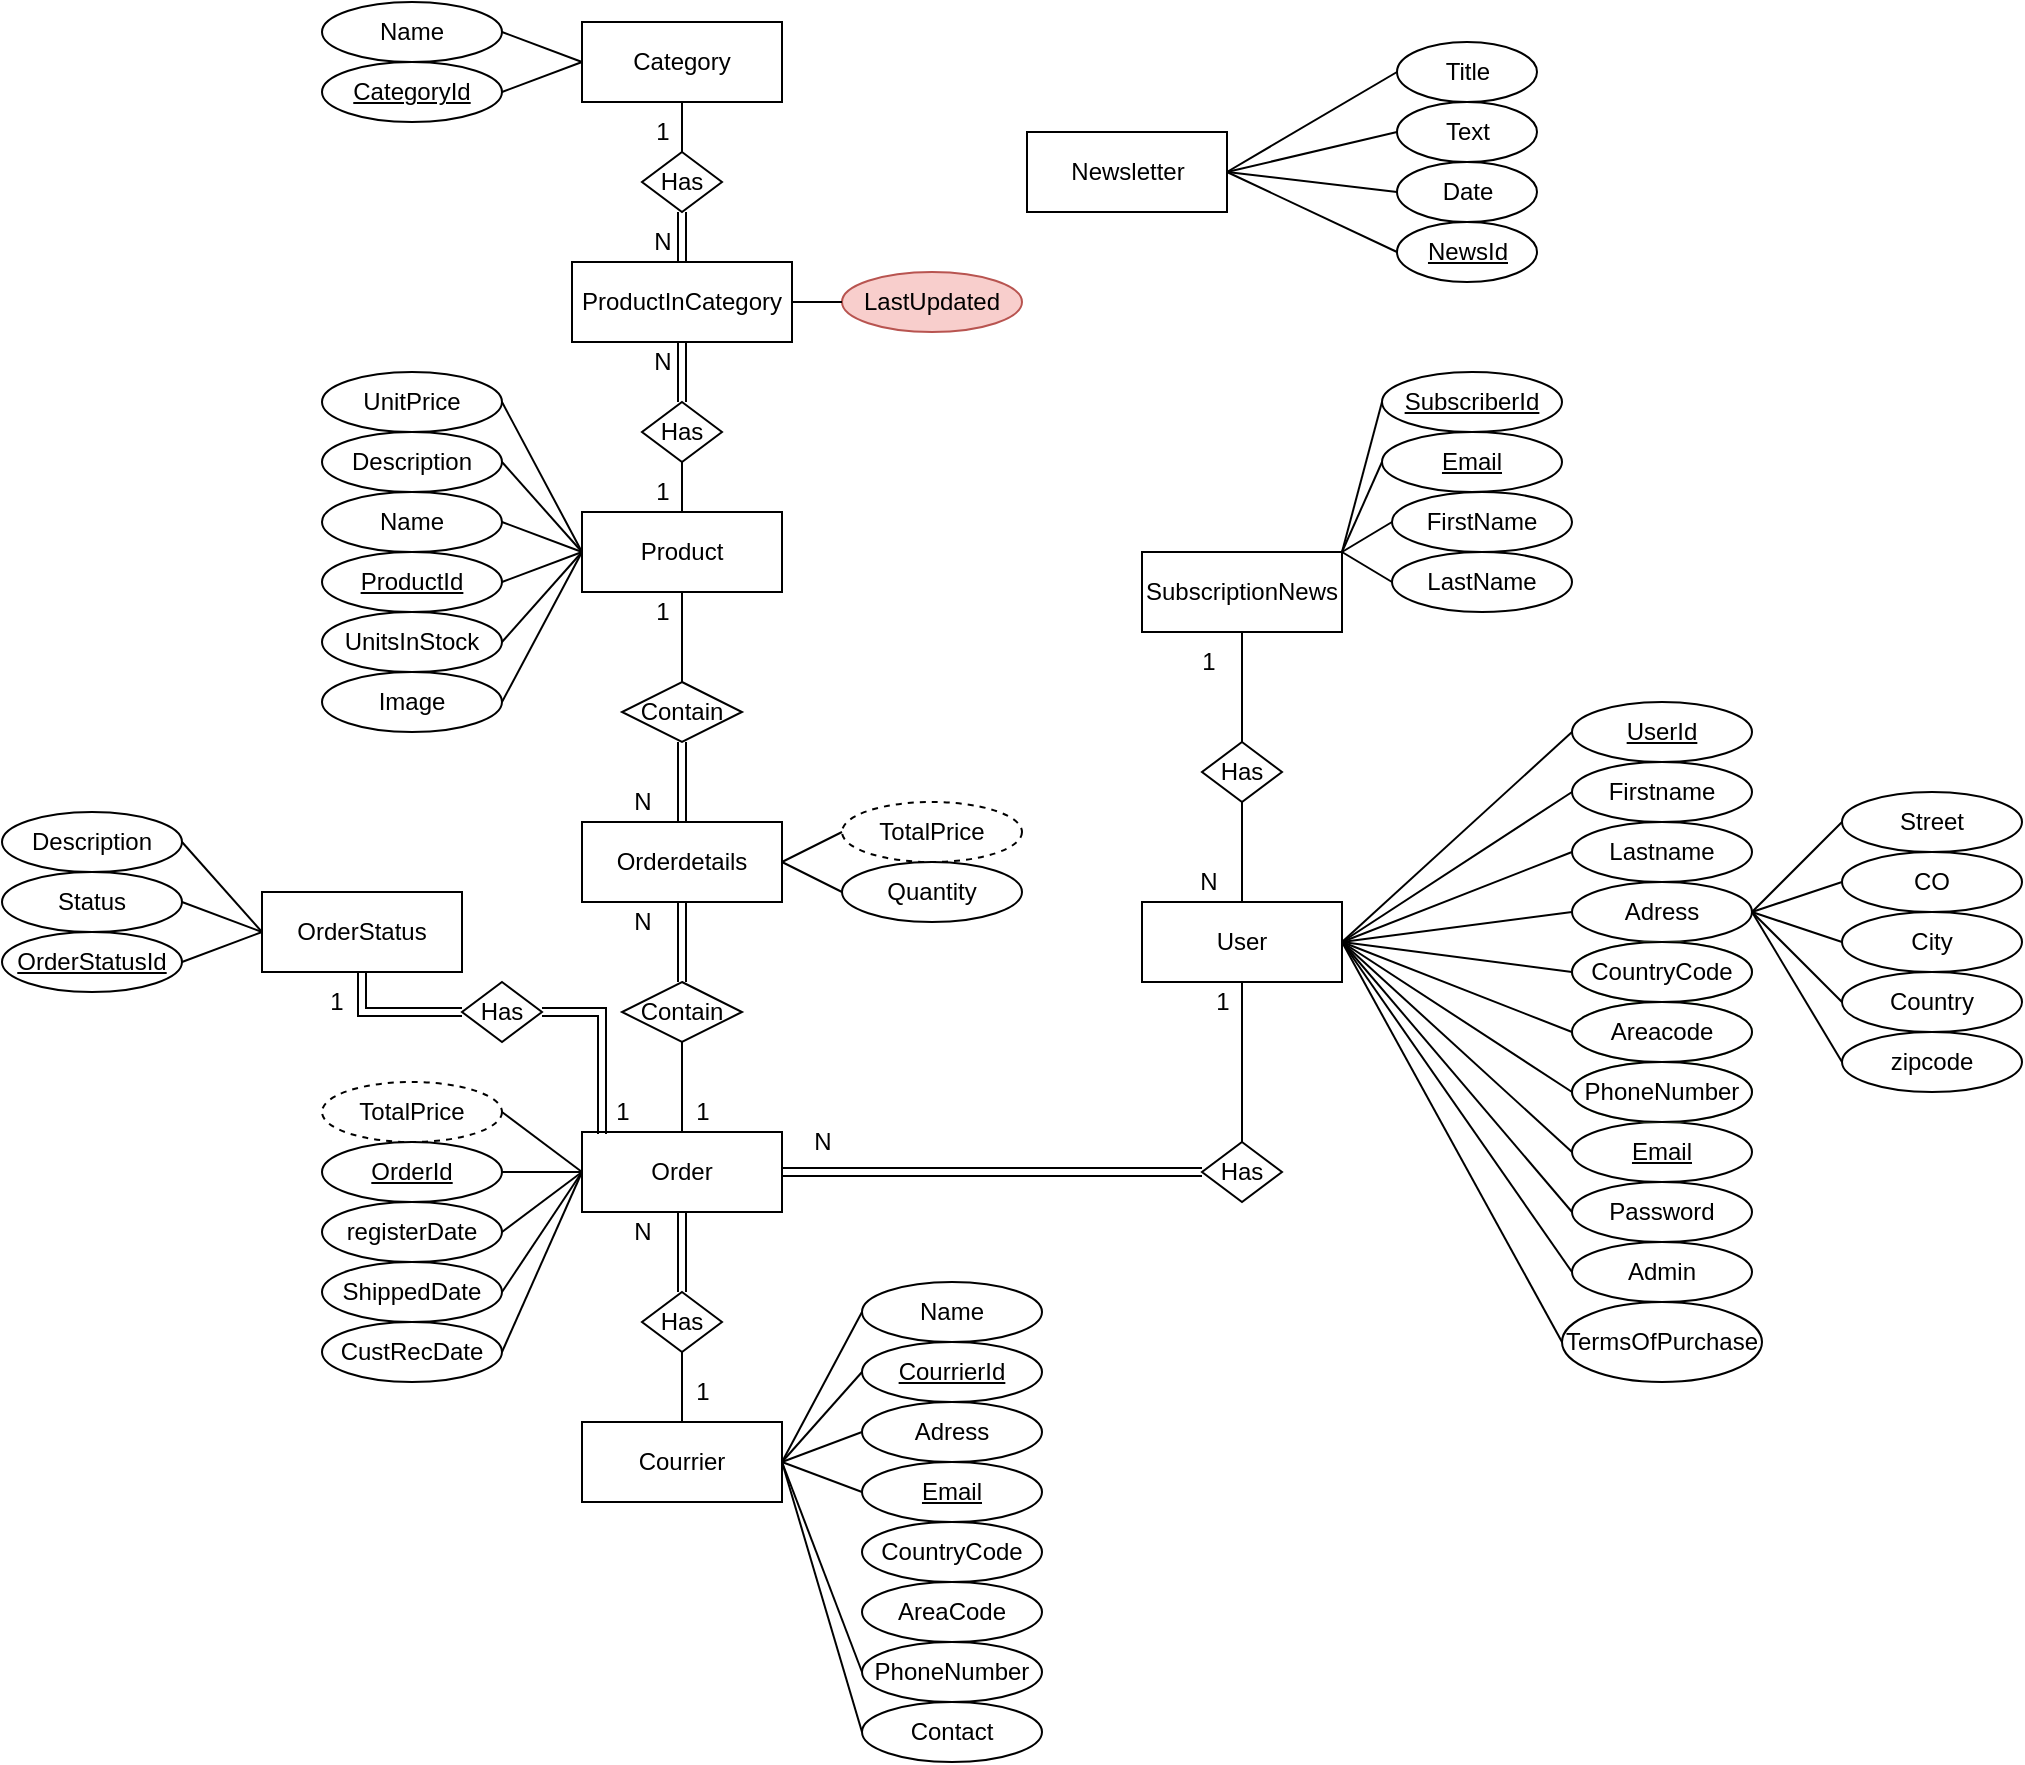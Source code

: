<mxfile version="16.5.2" type="onedrive"><diagram id="nU0M9-S0ouTBLAIbg3Fk" name="Page-1"><mxGraphModel dx="2249" dy="2083" grid="1" gridSize="10" guides="1" tooltips="1" connect="1" arrows="1" fold="1" page="1" pageScale="1" pageWidth="827" pageHeight="1169" math="0" shadow="0"><root><mxCell id="0"/><mxCell id="1" parent="0"/><mxCell id="_G3t77DfhltK5mzcc9qv-6" value="Courrier" style="rounded=0;whiteSpace=wrap;html=1;" parent="1" vertex="1"><mxGeometry x="-40" y="570" width="100" height="40" as="geometry"/></mxCell><mxCell id="_G3t77DfhltK5mzcc9qv-8" value="Category" style="rounded=0;whiteSpace=wrap;html=1;" parent="1" vertex="1"><mxGeometry x="-40" y="-130" width="100" height="40" as="geometry"/></mxCell><mxCell id="_G3t77DfhltK5mzcc9qv-9" value="Order" style="rounded=0;whiteSpace=wrap;html=1;" parent="1" vertex="1"><mxGeometry x="-40" y="425" width="100" height="40" as="geometry"/></mxCell><mxCell id="_G3t77DfhltK5mzcc9qv-12" value="Product" style="rounded=0;whiteSpace=wrap;html=1;" parent="1" vertex="1"><mxGeometry x="-40" y="115" width="100" height="40" as="geometry"/></mxCell><mxCell id="_G3t77DfhltK5mzcc9qv-13" value="User" style="rounded=0;whiteSpace=wrap;html=1;" parent="1" vertex="1"><mxGeometry x="240" y="310" width="100" height="40" as="geometry"/></mxCell><mxCell id="_G3t77DfhltK5mzcc9qv-22" value="Contain" style="rhombus;whiteSpace=wrap;html=1;" parent="1" vertex="1"><mxGeometry x="-20" y="200" width="60" height="30" as="geometry"/></mxCell><mxCell id="_G3t77DfhltK5mzcc9qv-25" value="Has" style="rhombus;whiteSpace=wrap;html=1;" parent="1" vertex="1"><mxGeometry x="-10" y="505" width="40" height="30" as="geometry"/></mxCell><mxCell id="_G3t77DfhltK5mzcc9qv-36" value="&lt;u&gt;Email&lt;/u&gt;" style="ellipse;whiteSpace=wrap;html=1;" parent="1" vertex="1"><mxGeometry x="455" y="420" width="90" height="30" as="geometry"/></mxCell><mxCell id="_G3t77DfhltK5mzcc9qv-37" value="Admin" style="ellipse;whiteSpace=wrap;html=1;" parent="1" vertex="1"><mxGeometry x="455" y="480" width="90" height="30" as="geometry"/></mxCell><mxCell id="_G3t77DfhltK5mzcc9qv-38" value="&lt;u&gt;UserId&lt;br&gt;&lt;/u&gt;" style="ellipse;whiteSpace=wrap;html=1;" parent="1" vertex="1"><mxGeometry x="455" y="210" width="90" height="30" as="geometry"/></mxCell><mxCell id="_G3t77DfhltK5mzcc9qv-39" value="Adress" style="ellipse;whiteSpace=wrap;html=1;gradientColor=none;" parent="1" vertex="1"><mxGeometry x="455" y="300" width="90" height="30" as="geometry"/></mxCell><mxCell id="_G3t77DfhltK5mzcc9qv-50" value="Description" style="ellipse;whiteSpace=wrap;html=1;" parent="1" vertex="1"><mxGeometry x="-170" y="75" width="90" height="30" as="geometry"/></mxCell><mxCell id="_G3t77DfhltK5mzcc9qv-51" value="Name" style="ellipse;whiteSpace=wrap;html=1;" parent="1" vertex="1"><mxGeometry x="-170" y="105" width="90" height="30" as="geometry"/></mxCell><mxCell id="_G3t77DfhltK5mzcc9qv-54" value="ProductId" style="ellipse;whiteSpace=wrap;html=1;fontStyle=4" parent="1" vertex="1"><mxGeometry x="-170" y="135" width="90" height="30" as="geometry"/></mxCell><mxCell id="_G3t77DfhltK5mzcc9qv-60" value="Name" style="ellipse;whiteSpace=wrap;html=1;" parent="1" vertex="1"><mxGeometry x="100" y="500" width="90" height="30" as="geometry"/></mxCell><mxCell id="_G3t77DfhltK5mzcc9qv-61" value="&lt;u&gt;CourrierId&lt;/u&gt;" style="ellipse;whiteSpace=wrap;html=1;" parent="1" vertex="1"><mxGeometry x="100" y="530" width="90" height="30" as="geometry"/></mxCell><mxCell id="_G3t77DfhltK5mzcc9qv-62" value="PhoneNumber" style="ellipse;whiteSpace=wrap;html=1;" parent="1" vertex="1"><mxGeometry x="100" y="680" width="90" height="30" as="geometry"/></mxCell><mxCell id="_G3t77DfhltK5mzcc9qv-63" value="&lt;u&gt;Email&lt;/u&gt;" style="ellipse;whiteSpace=wrap;html=1;" parent="1" vertex="1"><mxGeometry x="100" y="590" width="90" height="30" as="geometry"/></mxCell><mxCell id="_G3t77DfhltK5mzcc9qv-64" value="Adress" style="ellipse;whiteSpace=wrap;html=1;" parent="1" vertex="1"><mxGeometry x="100" y="560" width="90" height="30" as="geometry"/></mxCell><mxCell id="_G3t77DfhltK5mzcc9qv-75" value="Name" style="ellipse;whiteSpace=wrap;html=1;" parent="1" vertex="1"><mxGeometry x="-170" y="-140" width="90" height="30" as="geometry"/></mxCell><mxCell id="_G3t77DfhltK5mzcc9qv-76" value="TermsOfPurchase" style="ellipse;whiteSpace=wrap;html=1;" parent="1" vertex="1"><mxGeometry x="450" y="510" width="100" height="40" as="geometry"/></mxCell><mxCell id="_G3t77DfhltK5mzcc9qv-82" value="" style="endArrow=none;html=1;rounded=0;entryX=0;entryY=0.5;entryDx=0;entryDy=0;" parent="1" target="_G3t77DfhltK5mzcc9qv-150" edge="1"><mxGeometry width="50" height="50" relative="1" as="geometry"><mxPoint x="340" y="330" as="sourcePoint"/><mxPoint x="360" y="270" as="targetPoint"/></mxGeometry></mxCell><mxCell id="_G3t77DfhltK5mzcc9qv-83" value="" style="endArrow=none;html=1;rounded=0;entryX=0;entryY=0.5;entryDx=0;entryDy=0;exitX=1;exitY=0.5;exitDx=0;exitDy=0;" parent="1" source="_G3t77DfhltK5mzcc9qv-13" target="_G3t77DfhltK5mzcc9qv-36" edge="1"><mxGeometry width="50" height="50" relative="1" as="geometry"><mxPoint x="350" y="340" as="sourcePoint"/><mxPoint x="370" y="280" as="targetPoint"/></mxGeometry></mxCell><mxCell id="_G3t77DfhltK5mzcc9qv-84" value="" style="endArrow=none;html=1;rounded=0;exitX=0;exitY=0.5;exitDx=0;exitDy=0;" parent="1" source="_G3t77DfhltK5mzcc9qv-39" edge="1"><mxGeometry width="50" height="50" relative="1" as="geometry"><mxPoint x="360" y="350" as="sourcePoint"/><mxPoint x="340" y="330" as="targetPoint"/></mxGeometry></mxCell><mxCell id="_G3t77DfhltK5mzcc9qv-85" value="" style="endArrow=none;html=1;rounded=0;entryX=0;entryY=0.5;entryDx=0;entryDy=0;" parent="1" target="_G3t77DfhltK5mzcc9qv-38" edge="1"><mxGeometry width="50" height="50" relative="1" as="geometry"><mxPoint x="340" y="330" as="sourcePoint"/><mxPoint x="390" y="300" as="targetPoint"/></mxGeometry></mxCell><mxCell id="_G3t77DfhltK5mzcc9qv-86" value="" style="endArrow=none;html=1;rounded=0;entryX=0;entryY=0.5;entryDx=0;entryDy=0;exitX=1;exitY=0.5;exitDx=0;exitDy=0;" parent="1" source="_G3t77DfhltK5mzcc9qv-13" target="_G3t77DfhltK5mzcc9qv-37" edge="1"><mxGeometry width="50" height="50" relative="1" as="geometry"><mxPoint x="380" y="370" as="sourcePoint"/><mxPoint x="400" y="310" as="targetPoint"/></mxGeometry></mxCell><mxCell id="_G3t77DfhltK5mzcc9qv-110" value="Has" style="rhombus;whiteSpace=wrap;html=1;" parent="1" vertex="1"><mxGeometry x="270" y="430" width="40" height="30" as="geometry"/></mxCell><mxCell id="_G3t77DfhltK5mzcc9qv-117" value="" style="endArrow=none;html=1;rounded=0;entryX=0;entryY=0.5;entryDx=0;entryDy=0;exitX=1;exitY=0.5;exitDx=0;exitDy=0;shape=link;" parent="1" source="_G3t77DfhltK5mzcc9qv-9" target="_G3t77DfhltK5mzcc9qv-110" edge="1"><mxGeometry width="50" height="50" relative="1" as="geometry"><mxPoint x="-30" y="410" as="sourcePoint"/><mxPoint x="-90" y="352.5" as="targetPoint"/></mxGeometry></mxCell><mxCell id="_G3t77DfhltK5mzcc9qv-118" value="" style="endArrow=none;html=1;rounded=0;exitX=0.5;exitY=0;exitDx=0;exitDy=0;entryX=0.5;entryY=1;entryDx=0;entryDy=0;" parent="1" source="_G3t77DfhltK5mzcc9qv-110" target="_G3t77DfhltK5mzcc9qv-13" edge="1"><mxGeometry width="50" height="50" relative="1" as="geometry"><mxPoint x="30" y="430" as="sourcePoint"/><mxPoint x="280" y="360" as="targetPoint"/></mxGeometry></mxCell><mxCell id="_G3t77DfhltK5mzcc9qv-123" value="Password" style="ellipse;whiteSpace=wrap;html=1;" parent="1" vertex="1"><mxGeometry x="455" y="450" width="90" height="30" as="geometry"/></mxCell><mxCell id="_G3t77DfhltK5mzcc9qv-124" value="Orderdetails" style="rounded=0;whiteSpace=wrap;html=1;" parent="1" vertex="1"><mxGeometry x="-40" y="270" width="100" height="40" as="geometry"/></mxCell><mxCell id="_G3t77DfhltK5mzcc9qv-125" value="Contain" style="rhombus;whiteSpace=wrap;html=1;" parent="1" vertex="1"><mxGeometry x="-20" y="350" width="60" height="30" as="geometry"/></mxCell><mxCell id="_G3t77DfhltK5mzcc9qv-128" value="" style="endArrow=none;html=1;rounded=0;entryX=0.5;entryY=1;entryDx=0;entryDy=0;exitX=0.5;exitY=0;exitDx=0;exitDy=0;" parent="1" source="_G3t77DfhltK5mzcc9qv-9" target="_G3t77DfhltK5mzcc9qv-125" edge="1"><mxGeometry width="50" height="50" relative="1" as="geometry"><mxPoint x="140" y="390" as="sourcePoint"/><mxPoint x="190" y="355" as="targetPoint"/></mxGeometry></mxCell><mxCell id="_G3t77DfhltK5mzcc9qv-129" value="" style="endArrow=none;html=1;rounded=0;entryX=0.5;entryY=0;entryDx=0;entryDy=0;exitX=0.5;exitY=1;exitDx=0;exitDy=0;shape=link;" parent="1" source="_G3t77DfhltK5mzcc9qv-124" target="_G3t77DfhltK5mzcc9qv-125" edge="1"><mxGeometry width="50" height="50" relative="1" as="geometry"><mxPoint x="150" y="355" as="sourcePoint"/><mxPoint x="200" y="320" as="targetPoint"/></mxGeometry></mxCell><mxCell id="_G3t77DfhltK5mzcc9qv-130" value="" style="endArrow=none;html=1;rounded=0;entryX=0.5;entryY=0;entryDx=0;entryDy=0;exitX=0.5;exitY=1;exitDx=0;exitDy=0;" parent="1" source="_G3t77DfhltK5mzcc9qv-12" target="_G3t77DfhltK5mzcc9qv-22" edge="1"><mxGeometry width="50" height="50" relative="1" as="geometry"><mxPoint x="160" y="320" as="sourcePoint"/><mxPoint x="210" y="285" as="targetPoint"/></mxGeometry></mxCell><mxCell id="_G3t77DfhltK5mzcc9qv-131" value="" style="endArrow=none;html=1;rounded=0;entryX=0.5;entryY=1;entryDx=0;entryDy=0;exitX=0.5;exitY=0;exitDx=0;exitDy=0;shape=link;" parent="1" source="_G3t77DfhltK5mzcc9qv-124" target="_G3t77DfhltK5mzcc9qv-22" edge="1"><mxGeometry width="50" height="50" relative="1" as="geometry"><mxPoint x="170" y="375" as="sourcePoint"/><mxPoint x="220" y="340" as="targetPoint"/></mxGeometry></mxCell><mxCell id="_G3t77DfhltK5mzcc9qv-132" value="" style="endArrow=none;html=1;rounded=0;entryX=0.5;entryY=0;entryDx=0;entryDy=0;exitX=0.5;exitY=1;exitDx=0;exitDy=0;" parent="1" source="_G3t77DfhltK5mzcc9qv-141" target="_G3t77DfhltK5mzcc9qv-12" edge="1"><mxGeometry width="50" height="50" relative="1" as="geometry"><mxPoint x="10" y="85" as="sourcePoint"/><mxPoint x="230" y="305" as="targetPoint"/></mxGeometry></mxCell><mxCell id="_G3t77DfhltK5mzcc9qv-133" value="" style="endArrow=none;html=1;rounded=0;entryX=0.5;entryY=0;entryDx=0;entryDy=0;exitX=0.5;exitY=1;exitDx=0;exitDy=0;shape=link;" parent="1" source="3DUq23YB92uJrx3X6rNz-3" target="_G3t77DfhltK5mzcc9qv-141" edge="1"><mxGeometry width="50" height="50" relative="1" as="geometry"><mxPoint x="10" y="20" as="sourcePoint"/><mxPoint x="10" y="-70" as="targetPoint"/></mxGeometry></mxCell><mxCell id="_G3t77DfhltK5mzcc9qv-134" value="" style="endArrow=none;html=1;rounded=0;entryX=0.5;entryY=0;entryDx=0;entryDy=0;exitX=0.5;exitY=1;exitDx=0;exitDy=0;shape=link;" parent="1" source="_G3t77DfhltK5mzcc9qv-9" target="_G3t77DfhltK5mzcc9qv-25" edge="1"><mxGeometry width="50" height="50" relative="1" as="geometry"><mxPoint x="200" y="450" as="sourcePoint"/><mxPoint x="250" y="415" as="targetPoint"/></mxGeometry></mxCell><mxCell id="_G3t77DfhltK5mzcc9qv-135" value="" style="endArrow=none;html=1;rounded=0;entryX=0.5;entryY=1;entryDx=0;entryDy=0;exitX=0.5;exitY=0;exitDx=0;exitDy=0;" parent="1" source="_G3t77DfhltK5mzcc9qv-6" target="_G3t77DfhltK5mzcc9qv-25" edge="1"><mxGeometry width="50" height="50" relative="1" as="geometry"><mxPoint x="210" y="460" as="sourcePoint"/><mxPoint x="260" y="425" as="targetPoint"/></mxGeometry></mxCell><mxCell id="_G3t77DfhltK5mzcc9qv-137" value="" style="endArrow=none;html=1;rounded=0;entryX=0;entryY=0.5;entryDx=0;entryDy=0;exitX=1;exitY=0.5;exitDx=0;exitDy=0;" parent="1" source="_G3t77DfhltK5mzcc9qv-6" target="_G3t77DfhltK5mzcc9qv-64" edge="1"><mxGeometry width="50" height="50" relative="1" as="geometry"><mxPoint x="230" y="480" as="sourcePoint"/><mxPoint x="280" y="445" as="targetPoint"/></mxGeometry></mxCell><mxCell id="_G3t77DfhltK5mzcc9qv-138" value="" style="endArrow=none;html=1;rounded=0;entryX=0;entryY=0.5;entryDx=0;entryDy=0;exitX=1;exitY=0.5;exitDx=0;exitDy=0;" parent="1" source="_G3t77DfhltK5mzcc9qv-6" target="_G3t77DfhltK5mzcc9qv-61" edge="1"><mxGeometry width="50" height="50" relative="1" as="geometry"><mxPoint x="240" y="490" as="sourcePoint"/><mxPoint x="290" y="455" as="targetPoint"/></mxGeometry></mxCell><mxCell id="_G3t77DfhltK5mzcc9qv-139" value="" style="endArrow=none;html=1;rounded=0;entryX=0;entryY=0.5;entryDx=0;entryDy=0;exitX=1;exitY=0.5;exitDx=0;exitDy=0;" parent="1" source="_G3t77DfhltK5mzcc9qv-54" target="_G3t77DfhltK5mzcc9qv-12" edge="1"><mxGeometry width="50" height="50" relative="1" as="geometry"><mxPoint x="250" y="410" as="sourcePoint"/><mxPoint x="300" y="375" as="targetPoint"/></mxGeometry></mxCell><mxCell id="_G3t77DfhltK5mzcc9qv-141" value="Has" style="rhombus;whiteSpace=wrap;html=1;" parent="1" vertex="1"><mxGeometry x="-10" y="60" width="40" height="30" as="geometry"/></mxCell><mxCell id="_G3t77DfhltK5mzcc9qv-149" value="Firstname" style="ellipse;whiteSpace=wrap;html=1;" parent="1" vertex="1"><mxGeometry x="455" y="240" width="90" height="30" as="geometry"/></mxCell><mxCell id="_G3t77DfhltK5mzcc9qv-150" value="Lastname" style="ellipse;whiteSpace=wrap;html=1;" parent="1" vertex="1"><mxGeometry x="455" y="270" width="90" height="30" as="geometry"/></mxCell><mxCell id="_G3t77DfhltK5mzcc9qv-155" value="Newsletter" style="rounded=0;whiteSpace=wrap;html=1;" parent="1" vertex="1"><mxGeometry x="182.5" y="-75" width="100" height="40" as="geometry"/></mxCell><mxCell id="_G3t77DfhltK5mzcc9qv-159" value="Text" style="ellipse;whiteSpace=wrap;html=1;" parent="1" vertex="1"><mxGeometry x="367.5" y="-90" width="70" height="30" as="geometry"/></mxCell><mxCell id="_G3t77DfhltK5mzcc9qv-162" value="" style="endArrow=none;html=1;rounded=0;entryX=0;entryY=0.5;entryDx=0;entryDy=0;" parent="1" target="_G3t77DfhltK5mzcc9qv-149" edge="1"><mxGeometry width="50" height="50" relative="1" as="geometry"><mxPoint x="340" y="330" as="sourcePoint"/><mxPoint x="465" y="280" as="targetPoint"/></mxGeometry></mxCell><mxCell id="_G3t77DfhltK5mzcc9qv-163" value="" style="endArrow=none;html=1;rounded=0;entryX=0;entryY=0.5;entryDx=0;entryDy=0;" parent="1" target="_G3t77DfhltK5mzcc9qv-123" edge="1"><mxGeometry width="50" height="50" relative="1" as="geometry"><mxPoint x="340" y="330" as="sourcePoint"/><mxPoint x="475" y="290" as="targetPoint"/></mxGeometry></mxCell><mxCell id="_G3t77DfhltK5mzcc9qv-165" value="" style="endArrow=none;html=1;rounded=0;entryX=0;entryY=0.5;entryDx=0;entryDy=0;exitX=1;exitY=0.5;exitDx=0;exitDy=0;" parent="1" source="_G3t77DfhltK5mzcc9qv-13" target="_G3t77DfhltK5mzcc9qv-76" edge="1"><mxGeometry width="50" height="50" relative="1" as="geometry"><mxPoint x="350" y="330" as="sourcePoint"/><mxPoint x="485" y="300" as="targetPoint"/></mxGeometry></mxCell><mxCell id="_G3t77DfhltK5mzcc9qv-168" value="" style="endArrow=none;html=1;rounded=0;entryX=0;entryY=0.5;entryDx=0;entryDy=0;exitX=1;exitY=0.5;exitDx=0;exitDy=0;" parent="1" source="_G3t77DfhltK5mzcc9qv-155" target="_G3t77DfhltK5mzcc9qv-159" edge="1"><mxGeometry width="50" height="50" relative="1" as="geometry"><mxPoint x="432.5" y="-155" as="sourcePoint"/><mxPoint x="547.5" y="-215" as="targetPoint"/></mxGeometry></mxCell><mxCell id="_G3t77DfhltK5mzcc9qv-169" value="Title" style="ellipse;whiteSpace=wrap;html=1;" parent="1" vertex="1"><mxGeometry x="367.5" y="-120" width="70" height="30" as="geometry"/></mxCell><mxCell id="_G3t77DfhltK5mzcc9qv-170" value="" style="endArrow=none;html=1;rounded=0;entryX=0;entryY=0.5;entryDx=0;entryDy=0;exitX=1;exitY=0.5;exitDx=0;exitDy=0;" parent="1" source="_G3t77DfhltK5mzcc9qv-155" target="_G3t77DfhltK5mzcc9qv-169" edge="1"><mxGeometry width="50" height="50" relative="1" as="geometry"><mxPoint x="332.5" y="-75" as="sourcePoint"/><mxPoint x="307.5" y="-35" as="targetPoint"/></mxGeometry></mxCell><mxCell id="_G3t77DfhltK5mzcc9qv-171" value="Date" style="ellipse;whiteSpace=wrap;html=1;" parent="1" vertex="1"><mxGeometry x="367.5" y="-60" width="70" height="30" as="geometry"/></mxCell><mxCell id="_G3t77DfhltK5mzcc9qv-172" value="&lt;u&gt;NewsId&lt;/u&gt;" style="ellipse;whiteSpace=wrap;html=1;" parent="1" vertex="1"><mxGeometry x="367.5" y="-30" width="70" height="30" as="geometry"/></mxCell><mxCell id="_G3t77DfhltK5mzcc9qv-173" value="" style="endArrow=none;html=1;rounded=0;entryX=0;entryY=0.5;entryDx=0;entryDy=0;exitX=1;exitY=0.5;exitDx=0;exitDy=0;" parent="1" source="_G3t77DfhltK5mzcc9qv-155" target="_G3t77DfhltK5mzcc9qv-171" edge="1"><mxGeometry width="50" height="50" relative="1" as="geometry"><mxPoint x="332.5" y="-75" as="sourcePoint"/><mxPoint x="382.5" as="targetPoint"/></mxGeometry></mxCell><mxCell id="_G3t77DfhltK5mzcc9qv-174" value="" style="endArrow=none;html=1;rounded=0;exitX=1;exitY=0.5;exitDx=0;exitDy=0;entryX=0;entryY=0.5;entryDx=0;entryDy=0;" parent="1" source="_G3t77DfhltK5mzcc9qv-155" target="_G3t77DfhltK5mzcc9qv-172" edge="1"><mxGeometry width="50" height="50" relative="1" as="geometry"><mxPoint x="332.5" y="-75" as="sourcePoint"/><mxPoint x="372.5" y="50" as="targetPoint"/></mxGeometry></mxCell><mxCell id="_G3t77DfhltK5mzcc9qv-175" value="Contact" style="ellipse;whiteSpace=wrap;html=1;" parent="1" vertex="1"><mxGeometry x="100" y="710" width="90" height="30" as="geometry"/></mxCell><mxCell id="_G3t77DfhltK5mzcc9qv-177" value="SubscriptionNews" style="rounded=0;whiteSpace=wrap;html=1;" parent="1" vertex="1"><mxGeometry x="240" y="135" width="100" height="40" as="geometry"/></mxCell><mxCell id="_G3t77DfhltK5mzcc9qv-179" value="Has" style="rhombus;whiteSpace=wrap;html=1;" parent="1" vertex="1"><mxGeometry x="270" y="230" width="40" height="30" as="geometry"/></mxCell><mxCell id="_G3t77DfhltK5mzcc9qv-180" value="" style="endArrow=none;html=1;rounded=0;entryX=0.5;entryY=1;entryDx=0;entryDy=0;exitX=0.5;exitY=0;exitDx=0;exitDy=0;" parent="1" source="_G3t77DfhltK5mzcc9qv-179" target="_G3t77DfhltK5mzcc9qv-177" edge="1"><mxGeometry width="50" height="50" relative="1" as="geometry"><mxPoint x="120" y="380" as="sourcePoint"/><mxPoint x="170" y="330" as="targetPoint"/></mxGeometry></mxCell><mxCell id="_G3t77DfhltK5mzcc9qv-181" value="" style="endArrow=none;html=1;rounded=0;entryX=0.5;entryY=0;entryDx=0;entryDy=0;exitX=0.5;exitY=1;exitDx=0;exitDy=0;" parent="1" source="_G3t77DfhltK5mzcc9qv-179" target="_G3t77DfhltK5mzcc9qv-13" edge="1"><mxGeometry width="50" height="50" relative="1" as="geometry"><mxPoint x="300" y="200" as="sourcePoint"/><mxPoint x="300" y="130" as="targetPoint"/></mxGeometry></mxCell><mxCell id="_G3t77DfhltK5mzcc9qv-186" value="&lt;u&gt;Email&lt;/u&gt;" style="ellipse;whiteSpace=wrap;html=1;" parent="1" vertex="1"><mxGeometry x="360" y="75" width="90" height="30" as="geometry"/></mxCell><mxCell id="_G3t77DfhltK5mzcc9qv-193" value="" style="endArrow=none;html=1;rounded=0;exitX=0;exitY=0.5;exitDx=0;exitDy=0;entryX=1;entryY=0;entryDx=0;entryDy=0;" parent="1" source="_G3t77DfhltK5mzcc9qv-186" target="_G3t77DfhltK5mzcc9qv-177" edge="1"><mxGeometry width="50" height="50" relative="1" as="geometry"><mxPoint x="180" y="260" as="sourcePoint"/><mxPoint x="230" y="210" as="targetPoint"/></mxGeometry></mxCell><mxCell id="_G3t77DfhltK5mzcc9qv-195" value="&lt;u&gt;SubscriberId&lt;/u&gt;" style="ellipse;whiteSpace=wrap;html=1;" parent="1" vertex="1"><mxGeometry x="360" y="45" width="90" height="30" as="geometry"/></mxCell><mxCell id="_G3t77DfhltK5mzcc9qv-196" value="&lt;u&gt;CategoryId&lt;/u&gt;" style="ellipse;whiteSpace=wrap;html=1;" parent="1" vertex="1"><mxGeometry x="-170" y="-110" width="90" height="30" as="geometry"/></mxCell><mxCell id="_G3t77DfhltK5mzcc9qv-197" value="" style="endArrow=none;html=1;rounded=0;exitX=1;exitY=0.5;exitDx=0;exitDy=0;entryX=0;entryY=0.5;entryDx=0;entryDy=0;" parent="1" source="_G3t77DfhltK5mzcc9qv-75" target="_G3t77DfhltK5mzcc9qv-8" edge="1"><mxGeometry width="50" height="50" relative="1" as="geometry"><mxPoint x="150" y="105" as="sourcePoint"/><mxPoint x="200" y="55" as="targetPoint"/></mxGeometry></mxCell><mxCell id="_G3t77DfhltK5mzcc9qv-198" value="" style="endArrow=none;html=1;rounded=0;exitX=1;exitY=0.5;exitDx=0;exitDy=0;entryX=0;entryY=0.5;entryDx=0;entryDy=0;" parent="1" source="_G3t77DfhltK5mzcc9qv-196" target="_G3t77DfhltK5mzcc9qv-8" edge="1"><mxGeometry width="50" height="50" relative="1" as="geometry"><mxPoint x="-70" y="-120" as="sourcePoint"/><mxPoint x="-30" y="-100" as="targetPoint"/></mxGeometry></mxCell><mxCell id="_G3t77DfhltK5mzcc9qv-199" value="UnitPrice" style="ellipse;whiteSpace=wrap;html=1;" parent="1" vertex="1"><mxGeometry x="-170" y="45" width="90" height="30" as="geometry"/></mxCell><mxCell id="_G3t77DfhltK5mzcc9qv-200" value="UnitsInStock" style="ellipse;whiteSpace=wrap;html=1;" parent="1" vertex="1"><mxGeometry x="-170" y="165" width="90" height="30" as="geometry"/></mxCell><mxCell id="_G3t77DfhltK5mzcc9qv-203" value="" style="endArrow=none;html=1;rounded=0;exitX=1;exitY=0.5;exitDx=0;exitDy=0;entryX=0;entryY=0.5;entryDx=0;entryDy=0;" parent="1" source="_G3t77DfhltK5mzcc9qv-124" target="3DUq23YB92uJrx3X6rNz-2" edge="1"><mxGeometry width="50" height="50" relative="1" as="geometry"><mxPoint x="140" y="290" as="sourcePoint"/><mxPoint x="90" y="305" as="targetPoint"/></mxGeometry></mxCell><mxCell id="_G3t77DfhltK5mzcc9qv-204" value="TotalPrice" style="ellipse;whiteSpace=wrap;html=1;dashed=1;" parent="1" vertex="1"><mxGeometry x="-170" y="400" width="90" height="30" as="geometry"/></mxCell><mxCell id="_G3t77DfhltK5mzcc9qv-205" value="OrderId" style="ellipse;whiteSpace=wrap;html=1;fontStyle=4" parent="1" vertex="1"><mxGeometry x="-170" y="430" width="90" height="30" as="geometry"/></mxCell><mxCell id="_G3t77DfhltK5mzcc9qv-209" value="" style="endArrow=none;html=1;rounded=0;exitX=1;exitY=0.5;exitDx=0;exitDy=0;entryX=0;entryY=0.5;entryDx=0;entryDy=0;" parent="1" source="_G3t77DfhltK5mzcc9qv-204" target="_G3t77DfhltK5mzcc9qv-9" edge="1"><mxGeometry width="50" height="50" relative="1" as="geometry"><mxPoint x="-70" y="410" as="sourcePoint"/><mxPoint x="-30" y="455" as="targetPoint"/></mxGeometry></mxCell><mxCell id="_G3t77DfhltK5mzcc9qv-210" value="" style="endArrow=none;html=1;rounded=0;exitX=1;exitY=0.5;exitDx=0;exitDy=0;entryX=0;entryY=0.5;entryDx=0;entryDy=0;" parent="1" source="_G3t77DfhltK5mzcc9qv-205" target="_G3t77DfhltK5mzcc9qv-9" edge="1"><mxGeometry width="50" height="50" relative="1" as="geometry"><mxPoint x="-60" y="420" as="sourcePoint"/><mxPoint x="-20" y="465" as="targetPoint"/></mxGeometry></mxCell><mxCell id="_G3t77DfhltK5mzcc9qv-212" value="" style="endArrow=none;html=1;rounded=0;entryX=0;entryY=0.5;entryDx=0;entryDy=0;exitX=1;exitY=0.5;exitDx=0;exitDy=0;" parent="1" source="_G3t77DfhltK5mzcc9qv-6" target="_G3t77DfhltK5mzcc9qv-60" edge="1"><mxGeometry width="50" height="50" relative="1" as="geometry"><mxPoint x="70" y="600" as="sourcePoint"/><mxPoint x="110" y="570" as="targetPoint"/></mxGeometry></mxCell><mxCell id="_G3t77DfhltK5mzcc9qv-213" value="" style="endArrow=none;html=1;rounded=0;entryX=0;entryY=0.5;entryDx=0;entryDy=0;exitX=1;exitY=0.5;exitDx=0;exitDy=0;" parent="1" source="_G3t77DfhltK5mzcc9qv-6" target="_G3t77DfhltK5mzcc9qv-63" edge="1"><mxGeometry width="50" height="50" relative="1" as="geometry"><mxPoint x="80" y="610" as="sourcePoint"/><mxPoint x="120" y="580" as="targetPoint"/></mxGeometry></mxCell><mxCell id="_G3t77DfhltK5mzcc9qv-214" value="" style="endArrow=none;html=1;rounded=0;entryX=0;entryY=0.5;entryDx=0;entryDy=0;exitX=1;exitY=0.5;exitDx=0;exitDy=0;" parent="1" source="_G3t77DfhltK5mzcc9qv-6" target="_G3t77DfhltK5mzcc9qv-62" edge="1"><mxGeometry width="50" height="50" relative="1" as="geometry"><mxPoint x="90" y="620" as="sourcePoint"/><mxPoint x="130" y="590" as="targetPoint"/></mxGeometry></mxCell><mxCell id="_G3t77DfhltK5mzcc9qv-215" value="" style="endArrow=none;html=1;rounded=0;entryX=0;entryY=0.5;entryDx=0;entryDy=0;exitX=1;exitY=0.5;exitDx=0;exitDy=0;" parent="1" source="_G3t77DfhltK5mzcc9qv-6" target="_G3t77DfhltK5mzcc9qv-175" edge="1"><mxGeometry width="50" height="50" relative="1" as="geometry"><mxPoint x="60" y="655" as="sourcePoint"/><mxPoint x="140" y="600" as="targetPoint"/></mxGeometry></mxCell><mxCell id="_G3t77DfhltK5mzcc9qv-216" value="" style="endArrow=none;html=1;rounded=0;entryX=0;entryY=0.5;entryDx=0;entryDy=0;exitX=1;exitY=0.5;exitDx=0;exitDy=0;" parent="1" source="_G3t77DfhltK5mzcc9qv-200" target="_G3t77DfhltK5mzcc9qv-12" edge="1"><mxGeometry width="50" height="50" relative="1" as="geometry"><mxPoint x="-80" y="195" as="sourcePoint"/><mxPoint x="-30" y="145" as="targetPoint"/></mxGeometry></mxCell><mxCell id="_G3t77DfhltK5mzcc9qv-217" value="" style="endArrow=none;html=1;rounded=0;exitX=1;exitY=0.5;exitDx=0;exitDy=0;" parent="1" source="_G3t77DfhltK5mzcc9qv-51" edge="1"><mxGeometry width="50" height="50" relative="1" as="geometry"><mxPoint x="-60" y="185" as="sourcePoint"/><mxPoint x="-40" y="135" as="targetPoint"/></mxGeometry></mxCell><mxCell id="_G3t77DfhltK5mzcc9qv-218" value="" style="endArrow=none;html=1;rounded=0;entryX=0;entryY=0.5;entryDx=0;entryDy=0;exitX=1;exitY=0.5;exitDx=0;exitDy=0;" parent="1" source="_G3t77DfhltK5mzcc9qv-50" target="_G3t77DfhltK5mzcc9qv-12" edge="1"><mxGeometry width="50" height="50" relative="1" as="geometry"><mxPoint x="-50" y="195" as="sourcePoint"/><mxPoint x="-10" y="165" as="targetPoint"/></mxGeometry></mxCell><mxCell id="_G3t77DfhltK5mzcc9qv-219" value="" style="endArrow=none;html=1;rounded=0;entryX=0;entryY=0.5;entryDx=0;entryDy=0;exitX=1;exitY=0.5;exitDx=0;exitDy=0;" parent="1" source="_G3t77DfhltK5mzcc9qv-199" target="_G3t77DfhltK5mzcc9qv-12" edge="1"><mxGeometry width="50" height="50" relative="1" as="geometry"><mxPoint x="-40" y="205" as="sourcePoint"/><mxPoint y="175" as="targetPoint"/></mxGeometry></mxCell><mxCell id="_G3t77DfhltK5mzcc9qv-222" value="1" style="text;html=1;align=center;verticalAlign=middle;resizable=0;points=[];autosize=1;strokeColor=none;fillColor=none;" parent="1" vertex="1"><mxGeometry x="270" y="350" width="20" height="20" as="geometry"/></mxCell><mxCell id="_G3t77DfhltK5mzcc9qv-223" value="N" style="text;html=1;align=center;verticalAlign=middle;resizable=0;points=[];autosize=1;strokeColor=none;fillColor=none;" parent="1" vertex="1"><mxGeometry x="70" y="420" width="20" height="20" as="geometry"/></mxCell><mxCell id="_G3t77DfhltK5mzcc9qv-224" value="N" style="text;html=1;align=center;verticalAlign=middle;resizable=0;points=[];autosize=1;strokeColor=none;fillColor=none;" parent="1" vertex="1"><mxGeometry x="262.5" y="290" width="20" height="20" as="geometry"/></mxCell><mxCell id="_G3t77DfhltK5mzcc9qv-225" value="1" style="text;html=1;align=center;verticalAlign=middle;resizable=0;points=[];autosize=1;strokeColor=none;fillColor=none;" parent="1" vertex="1"><mxGeometry x="262.5" y="180" width="20" height="20" as="geometry"/></mxCell><mxCell id="_G3t77DfhltK5mzcc9qv-226" value="1" style="text;html=1;align=center;verticalAlign=middle;resizable=0;points=[];autosize=1;strokeColor=none;fillColor=none;" parent="1" vertex="1"><mxGeometry x="10" y="545" width="20" height="20" as="geometry"/></mxCell><mxCell id="_G3t77DfhltK5mzcc9qv-227" value="N" style="text;html=1;align=center;verticalAlign=middle;resizable=0;points=[];autosize=1;strokeColor=none;fillColor=none;" parent="1" vertex="1"><mxGeometry x="-20" y="465" width="20" height="20" as="geometry"/></mxCell><mxCell id="_G3t77DfhltK5mzcc9qv-228" value="1" style="text;html=1;align=center;verticalAlign=middle;resizable=0;points=[];autosize=1;strokeColor=none;fillColor=none;" parent="1" vertex="1"><mxGeometry x="-10" y="155" width="20" height="20" as="geometry"/></mxCell><mxCell id="_G3t77DfhltK5mzcc9qv-229" value="N" style="text;html=1;align=center;verticalAlign=middle;resizable=0;points=[];autosize=1;strokeColor=none;fillColor=none;" parent="1" vertex="1"><mxGeometry x="-20" y="250" width="20" height="20" as="geometry"/></mxCell><mxCell id="_G3t77DfhltK5mzcc9qv-230" value="N" style="text;html=1;align=center;verticalAlign=middle;resizable=0;points=[];autosize=1;strokeColor=none;fillColor=none;" parent="1" vertex="1"><mxGeometry x="-20" y="310" width="20" height="20" as="geometry"/></mxCell><mxCell id="_G3t77DfhltK5mzcc9qv-231" value="1" style="text;html=1;align=center;verticalAlign=middle;resizable=0;points=[];autosize=1;strokeColor=none;fillColor=none;" parent="1" vertex="1"><mxGeometry x="10" y="405" width="20" height="20" as="geometry"/></mxCell><mxCell id="_G3t77DfhltK5mzcc9qv-234" value="N" style="text;html=1;align=center;verticalAlign=middle;resizable=0;points=[];autosize=1;strokeColor=none;fillColor=none;" parent="1" vertex="1"><mxGeometry x="-10" y="30" width="20" height="20" as="geometry"/></mxCell><mxCell id="_G3t77DfhltK5mzcc9qv-235" value="N" style="text;html=1;align=center;verticalAlign=middle;resizable=0;points=[];autosize=1;strokeColor=none;fillColor=none;" parent="1" vertex="1"><mxGeometry x="-10" y="-30" width="20" height="20" as="geometry"/></mxCell><mxCell id="_G3t77DfhltK5mzcc9qv-253" value="TotalPrice" style="ellipse;whiteSpace=wrap;html=1;dashed=1;" parent="1" vertex="1"><mxGeometry x="90" y="260" width="90" height="30" as="geometry"/></mxCell><mxCell id="_G3t77DfhltK5mzcc9qv-255" value="" style="endArrow=none;html=1;rounded=0;entryX=0;entryY=0.5;entryDx=0;entryDy=0;exitX=1;exitY=0.5;exitDx=0;exitDy=0;" parent="1" source="_G3t77DfhltK5mzcc9qv-124" target="_G3t77DfhltK5mzcc9qv-253" edge="1"><mxGeometry width="50" height="50" relative="1" as="geometry"><mxPoint x="300" y="270" as="sourcePoint"/><mxPoint x="300" y="320" as="targetPoint"/></mxGeometry></mxCell><mxCell id="aPwWHAxmAWzvZbfjLQjK-2" value="City" style="ellipse;whiteSpace=wrap;html=1;" parent="1" vertex="1"><mxGeometry x="590" y="315" width="90" height="30" as="geometry"/></mxCell><mxCell id="aPwWHAxmAWzvZbfjLQjK-5" value="Country" style="ellipse;whiteSpace=wrap;html=1;" parent="1" vertex="1"><mxGeometry x="590" y="345" width="90" height="30" as="geometry"/></mxCell><mxCell id="aPwWHAxmAWzvZbfjLQjK-6" value="Street" style="ellipse;whiteSpace=wrap;html=1;" parent="1" vertex="1"><mxGeometry x="590" y="255" width="90" height="30" as="geometry"/></mxCell><mxCell id="aPwWHAxmAWzvZbfjLQjK-7" value="zipcode" style="ellipse;whiteSpace=wrap;html=1;" parent="1" vertex="1"><mxGeometry x="590" y="375" width="90" height="30" as="geometry"/></mxCell><mxCell id="aPwWHAxmAWzvZbfjLQjK-8" value="CO" style="ellipse;whiteSpace=wrap;html=1;" parent="1" vertex="1"><mxGeometry x="590" y="285" width="90" height="30" as="geometry"/></mxCell><mxCell id="aPwWHAxmAWzvZbfjLQjK-9" value="" style="endArrow=none;html=1;rounded=0;entryX=0;entryY=0.5;entryDx=0;entryDy=0;exitX=1;exitY=0.5;exitDx=0;exitDy=0;" parent="1" source="_G3t77DfhltK5mzcc9qv-39" target="aPwWHAxmAWzvZbfjLQjK-7" edge="1"><mxGeometry width="50" height="50" relative="1" as="geometry"><mxPoint x="550" y="350" as="sourcePoint"/><mxPoint x="600" y="420" as="targetPoint"/><Array as="points"/></mxGeometry></mxCell><mxCell id="aPwWHAxmAWzvZbfjLQjK-11" value="" style="endArrow=none;html=1;rounded=0;exitX=0;exitY=0.5;exitDx=0;exitDy=0;entryX=1;entryY=0.5;entryDx=0;entryDy=0;" parent="1" source="aPwWHAxmAWzvZbfjLQjK-6" target="_G3t77DfhltK5mzcc9qv-39" edge="1"><mxGeometry width="50" height="50" relative="1" as="geometry"><mxPoint x="545" y="325.61" as="sourcePoint"/><mxPoint x="550" y="345" as="targetPoint"/><Array as="points"/></mxGeometry></mxCell><mxCell id="aPwWHAxmAWzvZbfjLQjK-12" value="" style="endArrow=none;html=1;rounded=0;exitX=1;exitY=0.5;exitDx=0;exitDy=0;entryX=0;entryY=0.5;entryDx=0;entryDy=0;" parent="1" source="_G3t77DfhltK5mzcc9qv-39" target="aPwWHAxmAWzvZbfjLQjK-8" edge="1"><mxGeometry width="50" height="50" relative="1" as="geometry"><mxPoint x="545" y="345" as="sourcePoint"/><mxPoint x="580" y="325" as="targetPoint"/><Array as="points"/></mxGeometry></mxCell><mxCell id="aPwWHAxmAWzvZbfjLQjK-13" value="" style="endArrow=none;html=1;rounded=0;entryX=0;entryY=0.5;entryDx=0;entryDy=0;exitX=1;exitY=0.5;exitDx=0;exitDy=0;" parent="1" source="_G3t77DfhltK5mzcc9qv-39" target="aPwWHAxmAWzvZbfjLQjK-5" edge="1"><mxGeometry width="50" height="50" relative="1" as="geometry"><mxPoint x="545" y="320" as="sourcePoint"/><mxPoint x="598.18" y="409.393" as="targetPoint"/><Array as="points"/></mxGeometry></mxCell><mxCell id="aPwWHAxmAWzvZbfjLQjK-15" value="" style="endArrow=none;html=1;rounded=0;entryX=0;entryY=0.5;entryDx=0;entryDy=0;exitX=1;exitY=0.5;exitDx=0;exitDy=0;" parent="1" source="_G3t77DfhltK5mzcc9qv-39" target="aPwWHAxmAWzvZbfjLQjK-2" edge="1"><mxGeometry width="50" height="50" relative="1" as="geometry"><mxPoint x="540" y="315" as="sourcePoint"/><mxPoint x="585" y="355" as="targetPoint"/><Array as="points"/></mxGeometry></mxCell><mxCell id="aPwWHAxmAWzvZbfjLQjK-16" value="Image" style="ellipse;whiteSpace=wrap;html=1;" parent="1" vertex="1"><mxGeometry x="-170" y="195" width="90" height="30" as="geometry"/></mxCell><mxCell id="aPwWHAxmAWzvZbfjLQjK-17" value="OrderStatus" style="rounded=0;whiteSpace=wrap;html=1;" parent="1" vertex="1"><mxGeometry x="-200" y="305" width="100" height="40" as="geometry"/></mxCell><mxCell id="aPwWHAxmAWzvZbfjLQjK-19" value="OrderStatusId" style="ellipse;whiteSpace=wrap;html=1;fontStyle=4" parent="1" vertex="1"><mxGeometry x="-330" y="325" width="90" height="30" as="geometry"/></mxCell><mxCell id="aPwWHAxmAWzvZbfjLQjK-23" value="Status" style="ellipse;whiteSpace=wrap;html=1;" parent="1" vertex="1"><mxGeometry x="-330" y="295" width="90" height="30" as="geometry"/></mxCell><mxCell id="aPwWHAxmAWzvZbfjLQjK-24" value="Description" style="ellipse;whiteSpace=wrap;html=1;" parent="1" vertex="1"><mxGeometry x="-330" y="265" width="90" height="30" as="geometry"/></mxCell><mxCell id="aPwWHAxmAWzvZbfjLQjK-26" value="1" style="text;html=1;align=center;verticalAlign=middle;resizable=0;points=[];autosize=1;strokeColor=none;fillColor=none;" parent="1" vertex="1"><mxGeometry x="-30" y="405" width="20" height="20" as="geometry"/></mxCell><mxCell id="aPwWHAxmAWzvZbfjLQjK-30" style="edgeStyle=orthogonalEdgeStyle;rounded=0;orthogonalLoop=1;jettySize=auto;html=1;exitX=0;exitY=0.5;exitDx=0;exitDy=0;endArrow=none;endFill=0;shape=link;" parent="1" source="aPwWHAxmAWzvZbfjLQjK-29" target="aPwWHAxmAWzvZbfjLQjK-17" edge="1"><mxGeometry relative="1" as="geometry"><mxPoint x="-150" y="365" as="targetPoint"/></mxGeometry></mxCell><mxCell id="aPwWHAxmAWzvZbfjLQjK-29" value="Has" style="rhombus;whiteSpace=wrap;html=1;" parent="1" vertex="1"><mxGeometry x="-100" y="350" width="40" height="30" as="geometry"/></mxCell><mxCell id="aPwWHAxmAWzvZbfjLQjK-33" value="" style="endArrow=none;html=1;rounded=0;entryX=0;entryY=0.5;entryDx=0;entryDy=0;exitX=1;exitY=0.5;exitDx=0;exitDy=0;" parent="1" source="aPwWHAxmAWzvZbfjLQjK-19" target="aPwWHAxmAWzvZbfjLQjK-17" edge="1"><mxGeometry width="50" height="50" relative="1" as="geometry"><mxPoint x="-230" y="355" as="sourcePoint"/><mxPoint x="-200" y="345" as="targetPoint"/><Array as="points"/></mxGeometry></mxCell><mxCell id="aPwWHAxmAWzvZbfjLQjK-34" value="" style="endArrow=none;html=1;rounded=0;exitX=1;exitY=0.5;exitDx=0;exitDy=0;" parent="1" source="aPwWHAxmAWzvZbfjLQjK-24" edge="1"><mxGeometry width="50" height="50" relative="1" as="geometry"><mxPoint x="-60" y="-42.5" as="sourcePoint"/><mxPoint x="-200" y="325" as="targetPoint"/></mxGeometry></mxCell><mxCell id="aPwWHAxmAWzvZbfjLQjK-35" value="" style="endArrow=none;html=1;rounded=0;exitX=1;exitY=0.5;exitDx=0;exitDy=0;entryX=0;entryY=0.5;entryDx=0;entryDy=0;" parent="1" source="aPwWHAxmAWzvZbfjLQjK-23" target="aPwWHAxmAWzvZbfjLQjK-17" edge="1"><mxGeometry width="50" height="50" relative="1" as="geometry"><mxPoint x="-50" y="-32.5" as="sourcePoint"/><mxPoint x="-10" y="-42.5" as="targetPoint"/></mxGeometry></mxCell><mxCell id="UyExF_DOHB5aOwaGW6rj-1" value="" style="endArrow=none;html=1;rounded=0;entryX=0;entryY=0.5;entryDx=0;entryDy=0;exitX=1;exitY=0.5;exitDx=0;exitDy=0;" parent="1" source="aPwWHAxmAWzvZbfjLQjK-16" target="_G3t77DfhltK5mzcc9qv-12" edge="1"><mxGeometry width="50" height="50" relative="1" as="geometry"><mxPoint x="-70" y="205" as="sourcePoint"/><mxPoint x="-30" y="145" as="targetPoint"/></mxGeometry></mxCell><mxCell id="UyExF_DOHB5aOwaGW6rj-2" value="" style="endArrow=none;html=1;rounded=0;exitX=0;exitY=0.5;exitDx=0;exitDy=0;entryX=1;entryY=0;entryDx=0;entryDy=0;" parent="1" source="_G3t77DfhltK5mzcc9qv-195" target="_G3t77DfhltK5mzcc9qv-177" edge="1"><mxGeometry width="50" height="50" relative="1" as="geometry"><mxPoint x="370" y="100" as="sourcePoint"/><mxPoint x="350" y="145" as="targetPoint"/></mxGeometry></mxCell><mxCell id="3DUq23YB92uJrx3X6rNz-2" value="Quantity" style="ellipse;whiteSpace=wrap;html=1;" parent="1" vertex="1"><mxGeometry x="90" y="290" width="90" height="30" as="geometry"/></mxCell><mxCell id="3DUq23YB92uJrx3X6rNz-3" value="ProductInCategory" style="rounded=0;whiteSpace=wrap;html=1;" parent="1" vertex="1"><mxGeometry x="-45" y="-10" width="110" height="40" as="geometry"/></mxCell><mxCell id="3DUq23YB92uJrx3X6rNz-4" value="" style="endArrow=none;html=1;rounded=0;exitX=0.5;exitY=1;exitDx=0;exitDy=0;shape=link;" parent="1" source="3DUq23YB92uJrx3X6rNz-6" edge="1"><mxGeometry width="50" height="50" relative="1" as="geometry"><mxPoint x="10" y="-20" as="sourcePoint"/><mxPoint x="10" y="-10" as="targetPoint"/></mxGeometry></mxCell><mxCell id="3DUq23YB92uJrx3X6rNz-5" value="" style="endArrow=none;html=1;rounded=0;entryX=0.5;entryY=0;entryDx=0;entryDy=0;exitX=0.5;exitY=1;exitDx=0;exitDy=0;" parent="1" source="_G3t77DfhltK5mzcc9qv-8" target="3DUq23YB92uJrx3X6rNz-6" edge="1"><mxGeometry width="50" height="50" relative="1" as="geometry"><mxPoint x="10" y="-75.0" as="sourcePoint"/><mxPoint x="10" y="-175" as="targetPoint"/></mxGeometry></mxCell><mxCell id="3DUq23YB92uJrx3X6rNz-6" value="Has" style="rhombus;whiteSpace=wrap;html=1;" parent="1" vertex="1"><mxGeometry x="-10" y="-65" width="40" height="30" as="geometry"/></mxCell><mxCell id="3DUq23YB92uJrx3X6rNz-7" value="1" style="text;html=1;align=center;verticalAlign=middle;resizable=0;points=[];autosize=1;strokeColor=none;fillColor=none;" parent="1" vertex="1"><mxGeometry x="-10" y="-85" width="20" height="20" as="geometry"/></mxCell><mxCell id="3DUq23YB92uJrx3X6rNz-8" value="1" style="text;html=1;align=center;verticalAlign=middle;resizable=0;points=[];autosize=1;strokeColor=none;fillColor=none;" parent="1" vertex="1"><mxGeometry x="-10" y="95" width="20" height="20" as="geometry"/></mxCell><mxCell id="3DUq23YB92uJrx3X6rNz-9" value="LastUpdated" style="ellipse;whiteSpace=wrap;html=1;fillColor=#f8cecc;strokeColor=#b85450;" parent="1" vertex="1"><mxGeometry x="90" y="-5" width="90" height="30" as="geometry"/></mxCell><mxCell id="3DUq23YB92uJrx3X6rNz-10" value="" style="endArrow=none;html=1;rounded=0;exitX=1;exitY=0.5;exitDx=0;exitDy=0;entryX=0;entryY=0.5;entryDx=0;entryDy=0;" parent="1" source="3DUq23YB92uJrx3X6rNz-3" target="3DUq23YB92uJrx3X6rNz-9" edge="1"><mxGeometry width="50" height="50" relative="1" as="geometry"><mxPoint x="70" y="180" as="sourcePoint"/><mxPoint x="120" y="130" as="targetPoint"/></mxGeometry></mxCell><mxCell id="PcwQPsPRtHx0j_bYirqz-6" style="edgeStyle=orthogonalEdgeStyle;rounded=0;orthogonalLoop=1;jettySize=auto;html=1;exitX=1;exitY=0.5;exitDx=0;exitDy=0;endArrow=none;endFill=0;shape=link;entryX=0.1;entryY=0.025;entryDx=0;entryDy=0;entryPerimeter=0;" parent="1" edge="1" target="_G3t77DfhltK5mzcc9qv-9"><mxGeometry relative="1" as="geometry"><mxPoint x="-30" y="423" as="targetPoint"/><Array as="points"><mxPoint x="-30" y="365"/></Array><mxPoint x="-60" y="365" as="sourcePoint"/></mxGeometry></mxCell><mxCell id="PcwQPsPRtHx0j_bYirqz-8" value="1" style="text;html=1;align=center;verticalAlign=middle;resizable=0;points=[];autosize=1;strokeColor=none;fillColor=none;" parent="1" vertex="1"><mxGeometry x="-173" y="350" width="20" height="20" as="geometry"/></mxCell><mxCell id="PcwQPsPRtHx0j_bYirqz-15" value="registerDate" style="ellipse;whiteSpace=wrap;html=1;" parent="1" vertex="1"><mxGeometry x="-170" y="460" width="90" height="30" as="geometry"/></mxCell><mxCell id="PcwQPsPRtHx0j_bYirqz-16" value="ShippedDate" style="ellipse;whiteSpace=wrap;html=1;" parent="1" vertex="1"><mxGeometry x="-170" y="490" width="90" height="30" as="geometry"/></mxCell><mxCell id="PcwQPsPRtHx0j_bYirqz-17" value="CustRecDate" style="ellipse;whiteSpace=wrap;html=1;" parent="1" vertex="1"><mxGeometry x="-170" y="520" width="90" height="30" as="geometry"/></mxCell><mxCell id="PcwQPsPRtHx0j_bYirqz-19" value="" style="endArrow=none;html=1;rounded=0;exitX=1;exitY=0.5;exitDx=0;exitDy=0;entryX=0;entryY=0.5;entryDx=0;entryDy=0;" parent="1" source="PcwQPsPRtHx0j_bYirqz-15" target="_G3t77DfhltK5mzcc9qv-9" edge="1"><mxGeometry width="50" height="50" relative="1" as="geometry"><mxPoint x="-70" y="485" as="sourcePoint"/><mxPoint x="-30" y="455" as="targetPoint"/></mxGeometry></mxCell><mxCell id="PcwQPsPRtHx0j_bYirqz-20" value="" style="endArrow=none;html=1;rounded=0;exitX=1;exitY=0.5;exitDx=0;exitDy=0;entryX=0;entryY=0.5;entryDx=0;entryDy=0;" parent="1" source="PcwQPsPRtHx0j_bYirqz-16" target="_G3t77DfhltK5mzcc9qv-9" edge="1"><mxGeometry width="50" height="50" relative="1" as="geometry"><mxPoint x="-70" y="515" as="sourcePoint"/><mxPoint x="-30" y="455" as="targetPoint"/></mxGeometry></mxCell><mxCell id="PcwQPsPRtHx0j_bYirqz-21" value="" style="endArrow=none;html=1;rounded=0;exitX=1;exitY=0.5;exitDx=0;exitDy=0;entryX=0;entryY=0.5;entryDx=0;entryDy=0;" parent="1" source="PcwQPsPRtHx0j_bYirqz-17" target="_G3t77DfhltK5mzcc9qv-9" edge="1"><mxGeometry width="50" height="50" relative="1" as="geometry"><mxPoint x="-60" y="525" as="sourcePoint"/><mxPoint x="-20" y="465" as="targetPoint"/></mxGeometry></mxCell><mxCell id="PcwQPsPRtHx0j_bYirqz-22" value="CountryCode" style="ellipse;whiteSpace=wrap;html=1;" parent="1" vertex="1"><mxGeometry x="100" y="620" width="90" height="30" as="geometry"/></mxCell><mxCell id="PcwQPsPRtHx0j_bYirqz-23" value="AreaCode" style="ellipse;whiteSpace=wrap;html=1;" parent="1" vertex="1"><mxGeometry x="100" y="650" width="90" height="30" as="geometry"/></mxCell><mxCell id="PcwQPsPRtHx0j_bYirqz-24" value="FirstName" style="ellipse;whiteSpace=wrap;html=1;" parent="1" vertex="1"><mxGeometry x="365" y="105" width="90" height="30" as="geometry"/></mxCell><mxCell id="PcwQPsPRtHx0j_bYirqz-25" value="LastName" style="ellipse;whiteSpace=wrap;html=1;" parent="1" vertex="1"><mxGeometry x="365" y="135" width="90" height="30" as="geometry"/></mxCell><mxCell id="PcwQPsPRtHx0j_bYirqz-26" value="" style="endArrow=none;html=1;rounded=0;exitX=0;exitY=0.5;exitDx=0;exitDy=0;entryX=1;entryY=0;entryDx=0;entryDy=0;" parent="1" source="PcwQPsPRtHx0j_bYirqz-24" target="_G3t77DfhltK5mzcc9qv-177" edge="1"><mxGeometry width="50" height="50" relative="1" as="geometry"><mxPoint x="370" y="130" as="sourcePoint"/><mxPoint x="350" y="145" as="targetPoint"/></mxGeometry></mxCell><mxCell id="PcwQPsPRtHx0j_bYirqz-27" value="" style="endArrow=none;html=1;rounded=0;exitX=0;exitY=0.5;exitDx=0;exitDy=0;entryX=1;entryY=0;entryDx=0;entryDy=0;" parent="1" source="PcwQPsPRtHx0j_bYirqz-25" target="_G3t77DfhltK5mzcc9qv-177" edge="1"><mxGeometry width="50" height="50" relative="1" as="geometry"><mxPoint x="375" y="160" as="sourcePoint"/><mxPoint x="350" y="145" as="targetPoint"/></mxGeometry></mxCell><mxCell id="PcwQPsPRtHx0j_bYirqz-28" value="CountryCode" style="ellipse;whiteSpace=wrap;html=1;fillColor=#d5e8d4;strokeColor=#82b366;" parent="1" vertex="1"><mxGeometry x="455" y="330" width="90" height="30" as="geometry"/></mxCell><mxCell id="PcwQPsPRtHx0j_bYirqz-29" value="Areacode" style="ellipse;whiteSpace=wrap;html=1;fillColor=#d5e8d4;strokeColor=#82b366;" parent="1" vertex="1"><mxGeometry x="455" y="360" width="90" height="30" as="geometry"/></mxCell><mxCell id="PcwQPsPRtHx0j_bYirqz-30" value="PhoneNumber" style="ellipse;whiteSpace=wrap;html=1;fillColor=#d5e8d4;strokeColor=#82b366;" parent="1" vertex="1"><mxGeometry x="455" y="390" width="90" height="30" as="geometry"/></mxCell><mxCell id="PcwQPsPRtHx0j_bYirqz-31" value="" style="endArrow=none;html=1;rounded=0;entryX=0;entryY=0.5;entryDx=0;entryDy=0;" parent="1" target="PcwQPsPRtHx0j_bYirqz-30" edge="1"><mxGeometry width="50" height="50" relative="1" as="geometry"><mxPoint x="340" y="330" as="sourcePoint"/><mxPoint x="465" y="445" as="targetPoint"/></mxGeometry></mxCell><mxCell id="PcwQPsPRtHx0j_bYirqz-32" value="" style="endArrow=none;html=1;rounded=0;entryX=0;entryY=0.5;entryDx=0;entryDy=0;" parent="1" target="PcwQPsPRtHx0j_bYirqz-29" edge="1"><mxGeometry width="50" height="50" relative="1" as="geometry"><mxPoint x="340" y="330" as="sourcePoint"/><mxPoint x="465" y="415" as="targetPoint"/></mxGeometry></mxCell><mxCell id="PcwQPsPRtHx0j_bYirqz-33" value="" style="endArrow=none;html=1;rounded=0;entryX=0;entryY=0.5;entryDx=0;entryDy=0;" parent="1" target="PcwQPsPRtHx0j_bYirqz-28" edge="1"><mxGeometry width="50" height="50" relative="1" as="geometry"><mxPoint x="340" y="330" as="sourcePoint"/><mxPoint x="465" y="385" as="targetPoint"/></mxGeometry></mxCell><mxCell id="-DMfLJxlsMQCKtt5Ph1C-1" value="CountryCode" style="ellipse;whiteSpace=wrap;html=1;" vertex="1" parent="1"><mxGeometry x="455" y="330" width="90" height="30" as="geometry"/></mxCell><mxCell id="-DMfLJxlsMQCKtt5Ph1C-2" value="Areacode" style="ellipse;whiteSpace=wrap;html=1;" vertex="1" parent="1"><mxGeometry x="455" y="360" width="90" height="30" as="geometry"/></mxCell><mxCell id="-DMfLJxlsMQCKtt5Ph1C-3" value="PhoneNumber" style="ellipse;whiteSpace=wrap;html=1;" vertex="1" parent="1"><mxGeometry x="455" y="390" width="90" height="30" as="geometry"/></mxCell></root></mxGraphModel></diagram></mxfile>